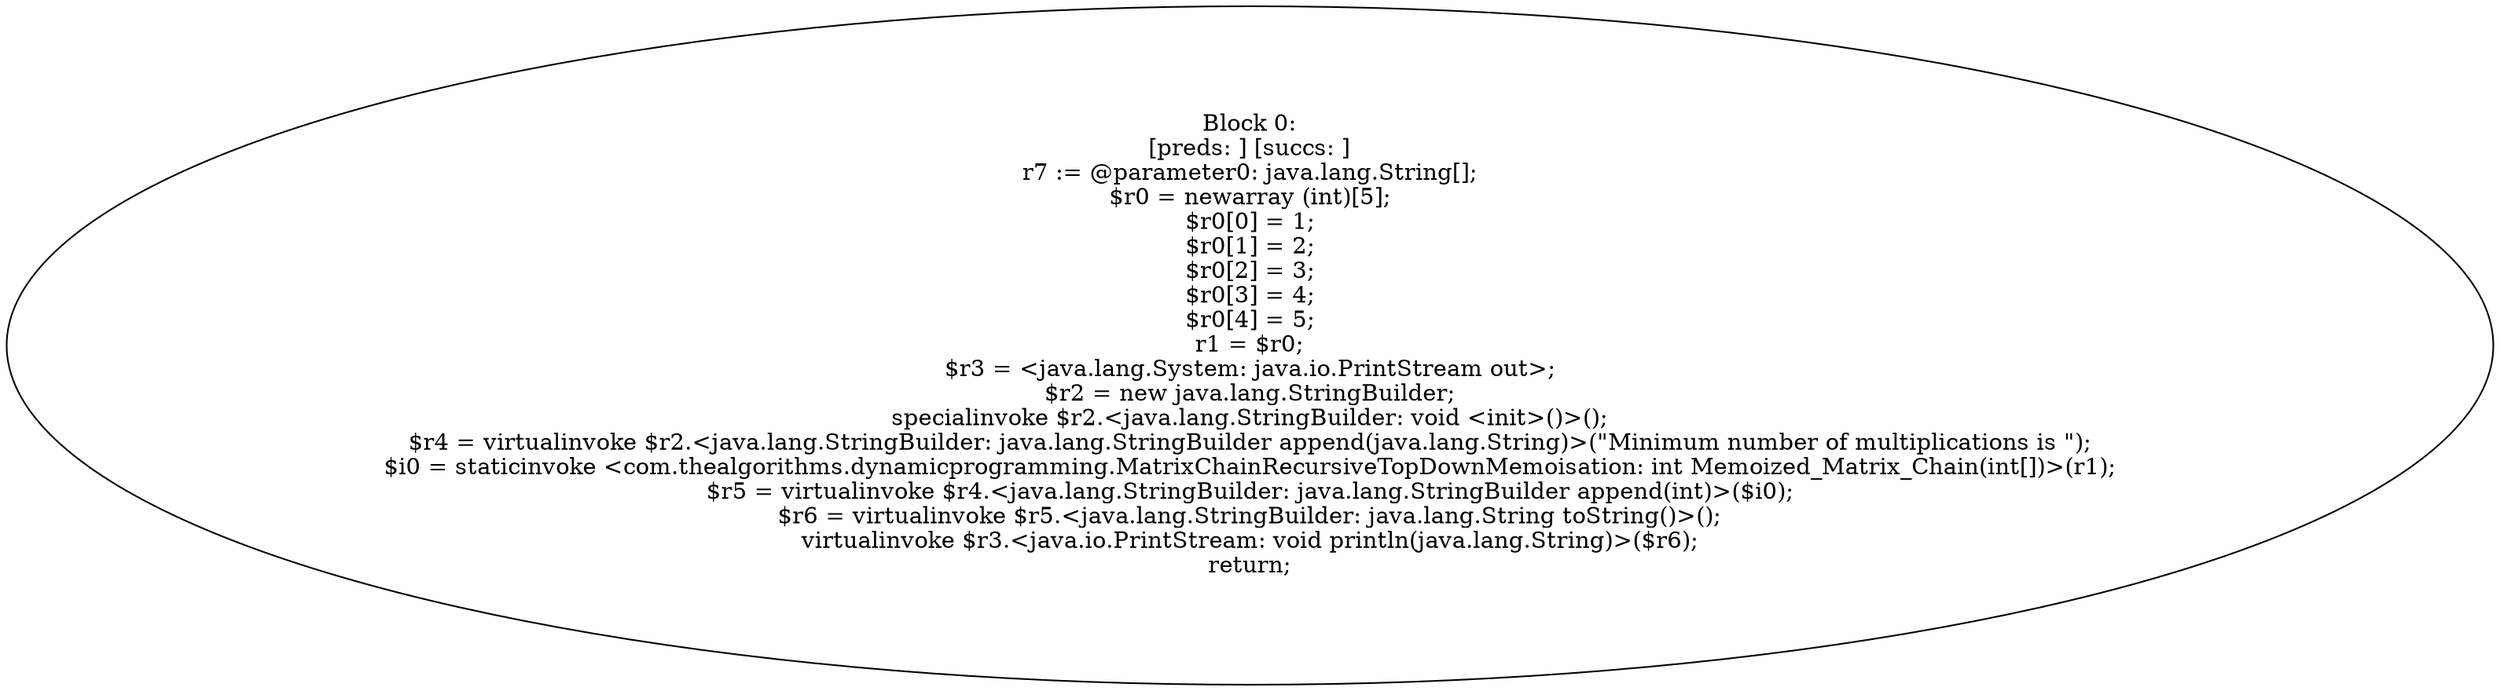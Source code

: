 digraph "unitGraph" {
    "Block 0:
[preds: ] [succs: ]
r7 := @parameter0: java.lang.String[];
$r0 = newarray (int)[5];
$r0[0] = 1;
$r0[1] = 2;
$r0[2] = 3;
$r0[3] = 4;
$r0[4] = 5;
r1 = $r0;
$r3 = <java.lang.System: java.io.PrintStream out>;
$r2 = new java.lang.StringBuilder;
specialinvoke $r2.<java.lang.StringBuilder: void <init>()>();
$r4 = virtualinvoke $r2.<java.lang.StringBuilder: java.lang.StringBuilder append(java.lang.String)>(\"Minimum number of multiplications is \");
$i0 = staticinvoke <com.thealgorithms.dynamicprogramming.MatrixChainRecursiveTopDownMemoisation: int Memoized_Matrix_Chain(int[])>(r1);
$r5 = virtualinvoke $r4.<java.lang.StringBuilder: java.lang.StringBuilder append(int)>($i0);
$r6 = virtualinvoke $r5.<java.lang.StringBuilder: java.lang.String toString()>();
virtualinvoke $r3.<java.io.PrintStream: void println(java.lang.String)>($r6);
return;
"
}
